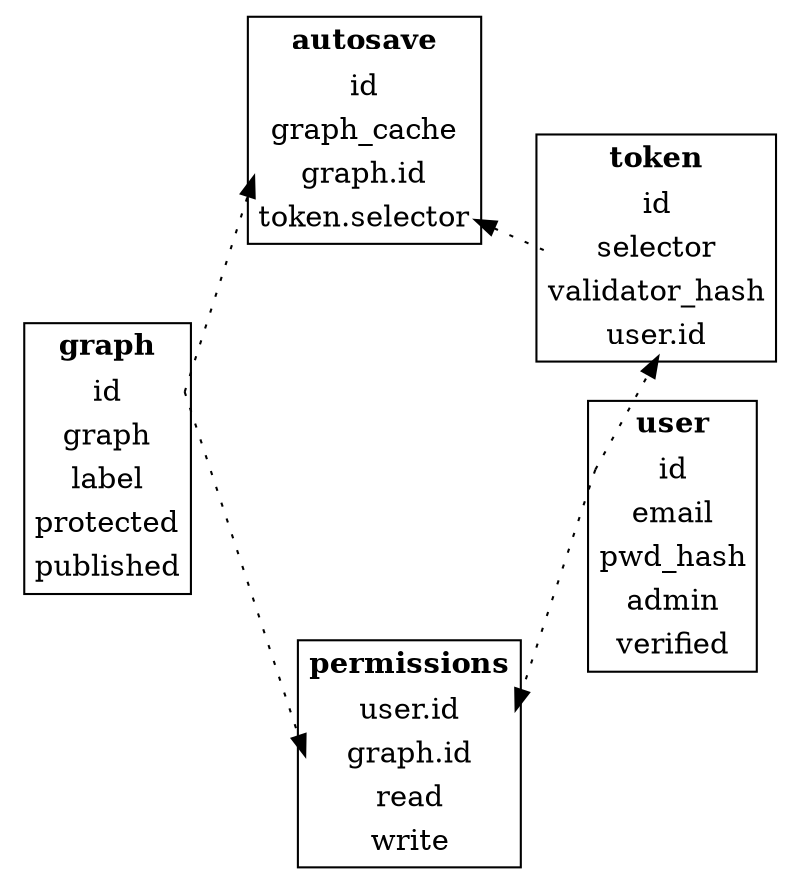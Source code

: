 digraph schema{
  
  graph[splines = compound rankdir = LR layout = fdp]
  node[shape = none] 
  edge[style = dotted ]
  user[
    label = <<table cellborder = "0">
    <th><td><b>user</b></td></th>
    <tr><td port = "id">id</td></tr>
    <tr><td>email</td></tr>
    <tr><td>pwd_hash</td></tr>
    <tr><td>admin</td></tr>
    <tr><td>verified</td></tr>
    </table>>
    ]
    
  token[
    label = <<table cellborder = "0">
    <th><td><b>token</b></td></th>
    <tr><td>id</td></tr>
    <tr><td port = "selector">selector</td></tr>
    <tr><td>validator_hash</td></tr>
    <tr><td port = "userid">user.id</td></tr>
    </table>>
  ]
  
  graph_[
    label = <
    <table cellborder = "0">
    <th><td><b>graph</b></td></th>
    <tr><td port = "id">id</td></tr>
    <tr><td>graph</td></tr>
    <tr><td>label</td></tr>
    <tr><td>protected</td></tr>
    <tr><td>published</td></tr>
    </table>
    >
  ]
  
  autosave[
    label = <
    <table cellborder = "0">
    <th><td><b>autosave</b></td></th>
     <tr><td>id</td></tr>
    <tr><td>graph_cache</td></tr>
    <tr><td port ="graph_id">graph.id</td></tr>
    <tr><td port = "token_selector">token.selector</td></tr>
    </table>
    >
  ]
  
  permissions[
    label = <<table cellborder = "0">
    <th><td><b>permissions</b></td></th>
    <tr><td port = "user_id">user.id</td></tr>
    <tr><td port = "graph_id">graph.id</td></tr>
    <tr><td>read</td></tr>
    <tr><td>write</td></tr>
    </table>>
  ]
  
  user:id -> token:userid
  user:id -> permissions:user_id
  token:selector -> autosave:token_selector
  graph_:id -> autosave:graph_id
  graph_:id -> permissions:graph_id
}